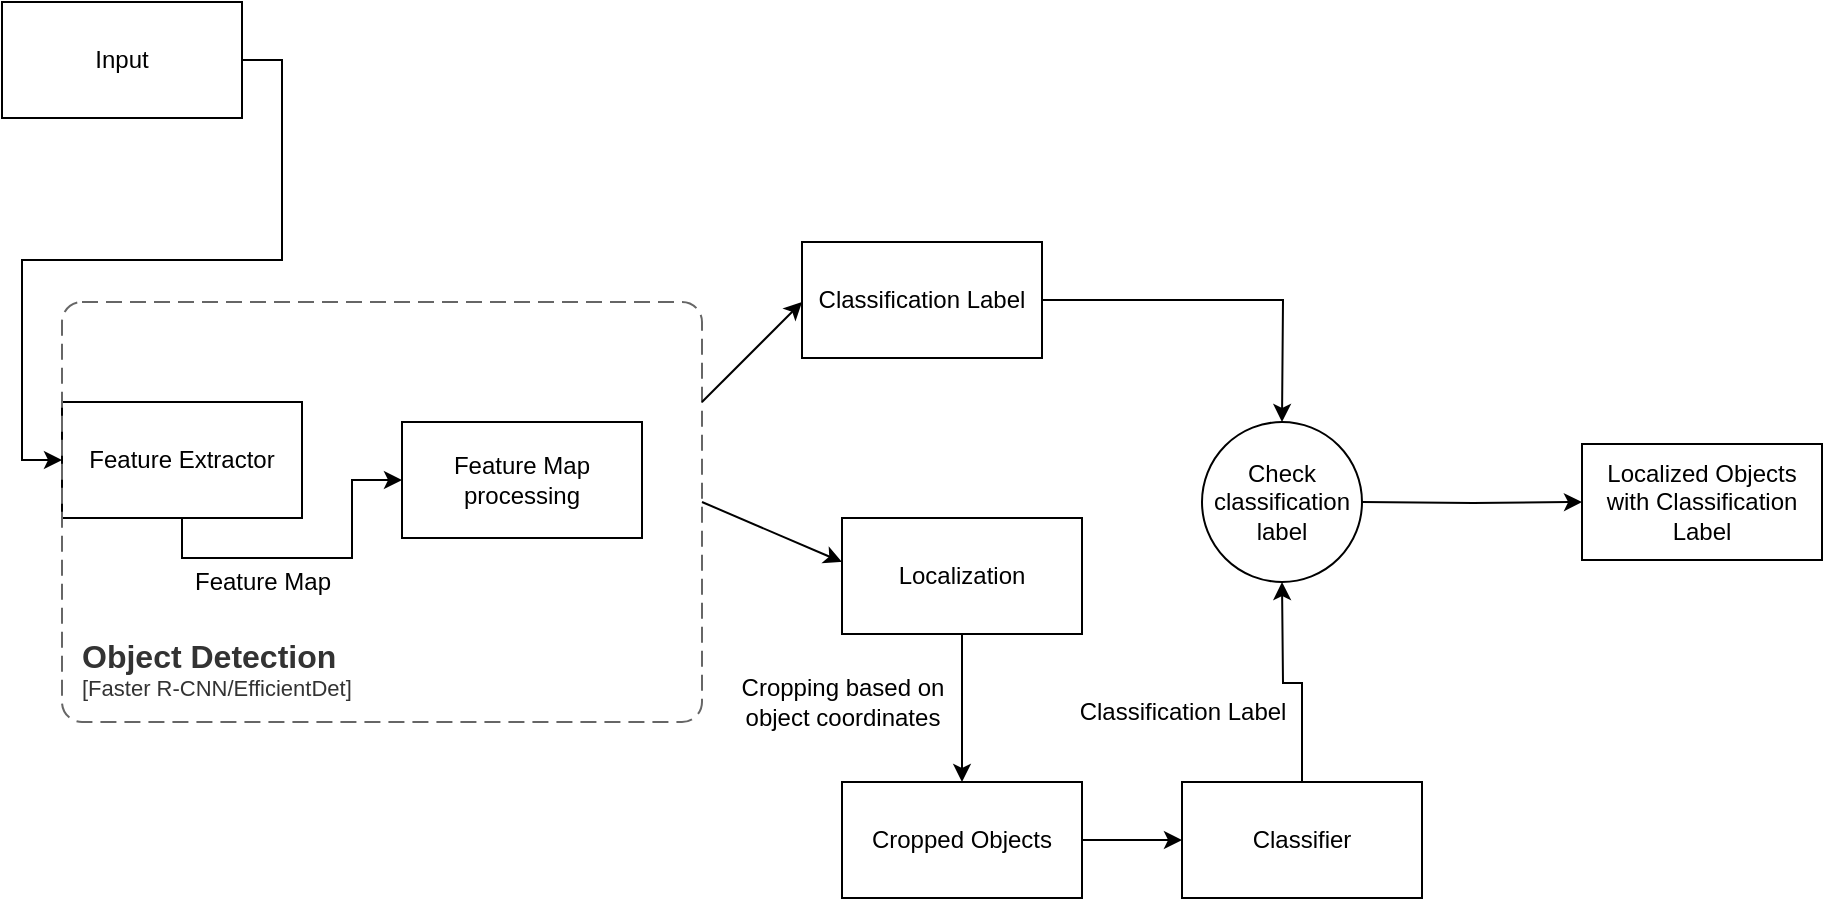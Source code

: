 <mxfile version="19.0.2" type="github">
  <diagram id="9A3mCEwWRhm4GfU_qqIm" name="Page-1">
    <mxGraphModel dx="1108" dy="482" grid="1" gridSize="10" guides="1" tooltips="1" connect="1" arrows="1" fold="1" page="1" pageScale="1" pageWidth="850" pageHeight="1100" math="0" shadow="0">
      <root>
        <mxCell id="0" />
        <mxCell id="1" parent="0" />
        <mxCell id="3a-9dYQ-shrT9hUAcJ81-11" style="edgeStyle=orthogonalEdgeStyle;rounded=0;orthogonalLoop=1;jettySize=auto;html=1;exitX=1;exitY=0.5;exitDx=0;exitDy=0;entryX=0;entryY=0.5;entryDx=0;entryDy=0;" parent="1" source="3a-9dYQ-shrT9hUAcJ81-1" target="3a-9dYQ-shrT9hUAcJ81-2" edge="1">
          <mxGeometry relative="1" as="geometry" />
        </mxCell>
        <mxCell id="3a-9dYQ-shrT9hUAcJ81-1" value="Input " style="rounded=0;whiteSpace=wrap;html=1;" parent="1" vertex="1">
          <mxGeometry x="30" y="20" width="120" height="58" as="geometry" />
        </mxCell>
        <mxCell id="3a-9dYQ-shrT9hUAcJ81-12" style="edgeStyle=orthogonalEdgeStyle;rounded=0;orthogonalLoop=1;jettySize=auto;html=1;exitX=0.5;exitY=1;exitDx=0;exitDy=0;" parent="1" source="3a-9dYQ-shrT9hUAcJ81-2" target="3a-9dYQ-shrT9hUAcJ81-4" edge="1">
          <mxGeometry relative="1" as="geometry" />
        </mxCell>
        <mxCell id="3a-9dYQ-shrT9hUAcJ81-2" value="Feature Extractor" style="rounded=0;whiteSpace=wrap;html=1;" parent="1" vertex="1">
          <mxGeometry x="60" y="220" width="120" height="58" as="geometry" />
        </mxCell>
        <mxCell id="3a-9dYQ-shrT9hUAcJ81-4" value="Feature Map processing" style="rounded=0;whiteSpace=wrap;html=1;" parent="1" vertex="1">
          <mxGeometry x="230" y="230" width="120" height="58" as="geometry" />
        </mxCell>
        <mxCell id="LOIXFRKjh7BjN3R_E52h-14" style="edgeStyle=orthogonalEdgeStyle;rounded=0;orthogonalLoop=1;jettySize=auto;html=1;exitX=0.5;exitY=1;exitDx=0;exitDy=0;" parent="1" source="3a-9dYQ-shrT9hUAcJ81-5" target="3a-9dYQ-shrT9hUAcJ81-8" edge="1">
          <mxGeometry relative="1" as="geometry" />
        </mxCell>
        <mxCell id="3a-9dYQ-shrT9hUAcJ81-5" value="Localization" style="rounded=0;whiteSpace=wrap;html=1;" parent="1" vertex="1">
          <mxGeometry x="450" y="278" width="120" height="58" as="geometry" />
        </mxCell>
        <mxCell id="LOIXFRKjh7BjN3R_E52h-9" style="edgeStyle=orthogonalEdgeStyle;rounded=0;orthogonalLoop=1;jettySize=auto;html=1;exitX=0.5;exitY=0;exitDx=0;exitDy=0;entryX=0.5;entryY=1;entryDx=0;entryDy=0;" parent="1" source="3a-9dYQ-shrT9hUAcJ81-7" edge="1">
          <mxGeometry relative="1" as="geometry">
            <mxPoint x="670" y="310" as="targetPoint" />
          </mxGeometry>
        </mxCell>
        <mxCell id="3a-9dYQ-shrT9hUAcJ81-7" value="Classifier" style="rounded=0;whiteSpace=wrap;html=1;" parent="1" vertex="1">
          <mxGeometry x="620" y="410" width="120" height="58" as="geometry" />
        </mxCell>
        <mxCell id="LOIXFRKjh7BjN3R_E52h-15" style="edgeStyle=orthogonalEdgeStyle;rounded=0;orthogonalLoop=1;jettySize=auto;html=1;exitX=1;exitY=0.5;exitDx=0;exitDy=0;entryX=0;entryY=0.5;entryDx=0;entryDy=0;" parent="1" source="3a-9dYQ-shrT9hUAcJ81-8" target="3a-9dYQ-shrT9hUAcJ81-7" edge="1">
          <mxGeometry relative="1" as="geometry" />
        </mxCell>
        <mxCell id="3a-9dYQ-shrT9hUAcJ81-8" value="Cropped Objects" style="rounded=0;whiteSpace=wrap;html=1;" parent="1" vertex="1">
          <mxGeometry x="450" y="410" width="120" height="58" as="geometry" />
        </mxCell>
        <mxCell id="3a-9dYQ-shrT9hUAcJ81-9" value="Localized Objects with Classification Label" style="rounded=0;whiteSpace=wrap;html=1;" parent="1" vertex="1">
          <mxGeometry x="820" y="241" width="120" height="58" as="geometry" />
        </mxCell>
        <mxCell id="LOIXFRKjh7BjN3R_E52h-1" value="Feature Map" style="text;html=1;resizable=0;autosize=1;align=center;verticalAlign=middle;points=[];fillColor=none;strokeColor=none;rounded=0;" parent="1" vertex="1">
          <mxGeometry x="120" y="300" width="80" height="20" as="geometry" />
        </mxCell>
        <object placeholders="1" c4Name="Object Detection" c4Type="SystemScopeBoundary" c4Application="Faster R-CNN/EfficientDet" label="&lt;font style=&quot;font-size: 16px&quot;&gt;&lt;b&gt;&lt;div style=&quot;text-align: left&quot;&gt;%c4Name%&lt;/div&gt;&lt;/b&gt;&lt;/font&gt;&lt;div style=&quot;text-align: left&quot;&gt;[%c4Application%]&lt;/div&gt;" id="LOIXFRKjh7BjN3R_E52h-2">
          <mxCell style="rounded=1;fontSize=11;whiteSpace=wrap;html=1;dashed=1;arcSize=20;fillColor=none;strokeColor=#666666;fontColor=#333333;labelBackgroundColor=none;align=left;verticalAlign=bottom;labelBorderColor=none;spacingTop=0;spacing=10;dashPattern=8 4;metaEdit=1;rotatable=0;perimeter=rectanglePerimeter;noLabel=0;labelPadding=0;allowArrows=0;connectable=0;expand=0;recursiveResize=0;editable=1;pointerEvents=0;absoluteArcSize=1;points=[[0.25,0,0],[0.5,0,0],[0.75,0,0],[1,0.25,0],[1,0.5,0],[1,0.75,0],[0.75,1,0],[0.5,1,0],[0.25,1,0],[0,0.75,0],[0,0.5,0],[0,0.25,0]];" parent="1" vertex="1">
            <mxGeometry x="60" y="170" width="320" height="210" as="geometry" />
          </mxCell>
        </object>
        <mxCell id="LOIXFRKjh7BjN3R_E52h-3" value="" style="endArrow=classic;html=1;rounded=0;" parent="1" edge="1">
          <mxGeometry width="50" height="50" relative="1" as="geometry">
            <mxPoint x="380" y="220" as="sourcePoint" />
            <mxPoint x="430" y="170" as="targetPoint" />
          </mxGeometry>
        </mxCell>
        <mxCell id="LOIXFRKjh7BjN3R_E52h-4" value="" style="endArrow=classic;html=1;rounded=0;" parent="1" edge="1">
          <mxGeometry width="50" height="50" relative="1" as="geometry">
            <mxPoint x="380" y="270" as="sourcePoint" />
            <mxPoint x="450" y="300" as="targetPoint" />
          </mxGeometry>
        </mxCell>
        <mxCell id="LOIXFRKjh7BjN3R_E52h-8" style="edgeStyle=orthogonalEdgeStyle;rounded=0;orthogonalLoop=1;jettySize=auto;html=1;exitX=1;exitY=0.5;exitDx=0;exitDy=0;entryX=0.5;entryY=0;entryDx=0;entryDy=0;" parent="1" source="LOIXFRKjh7BjN3R_E52h-6" edge="1">
          <mxGeometry relative="1" as="geometry">
            <mxPoint x="670" y="230" as="targetPoint" />
          </mxGeometry>
        </mxCell>
        <mxCell id="LOIXFRKjh7BjN3R_E52h-6" value="Classification Label" style="rounded=0;whiteSpace=wrap;html=1;" parent="1" vertex="1">
          <mxGeometry x="430" y="140" width="120" height="58" as="geometry" />
        </mxCell>
        <mxCell id="LOIXFRKjh7BjN3R_E52h-12" style="edgeStyle=orthogonalEdgeStyle;rounded=0;orthogonalLoop=1;jettySize=auto;html=1;" parent="1" target="3a-9dYQ-shrT9hUAcJ81-9" edge="1">
          <mxGeometry relative="1" as="geometry">
            <mxPoint x="710" y="270" as="sourcePoint" />
          </mxGeometry>
        </mxCell>
        <mxCell id="LOIXFRKjh7BjN3R_E52h-10" value="Classification Label" style="text;html=1;resizable=0;autosize=1;align=center;verticalAlign=middle;points=[];fillColor=none;strokeColor=none;rounded=0;" parent="1" vertex="1">
          <mxGeometry x="560" y="365" width="120" height="20" as="geometry" />
        </mxCell>
        <mxCell id="LOIXFRKjh7BjN3R_E52h-16" value="Cropping based on &lt;br&gt;object coordinates " style="text;html=1;resizable=0;autosize=1;align=center;verticalAlign=middle;points=[];fillColor=none;strokeColor=none;rounded=0;" parent="1" vertex="1">
          <mxGeometry x="390" y="355" width="120" height="30" as="geometry" />
        </mxCell>
        <mxCell id="-cd4OX1QXqoQRv7nBIHg-1" value="Check classification label" style="ellipse;whiteSpace=wrap;html=1;aspect=fixed;" vertex="1" parent="1">
          <mxGeometry x="630" y="230" width="80" height="80" as="geometry" />
        </mxCell>
      </root>
    </mxGraphModel>
  </diagram>
</mxfile>
